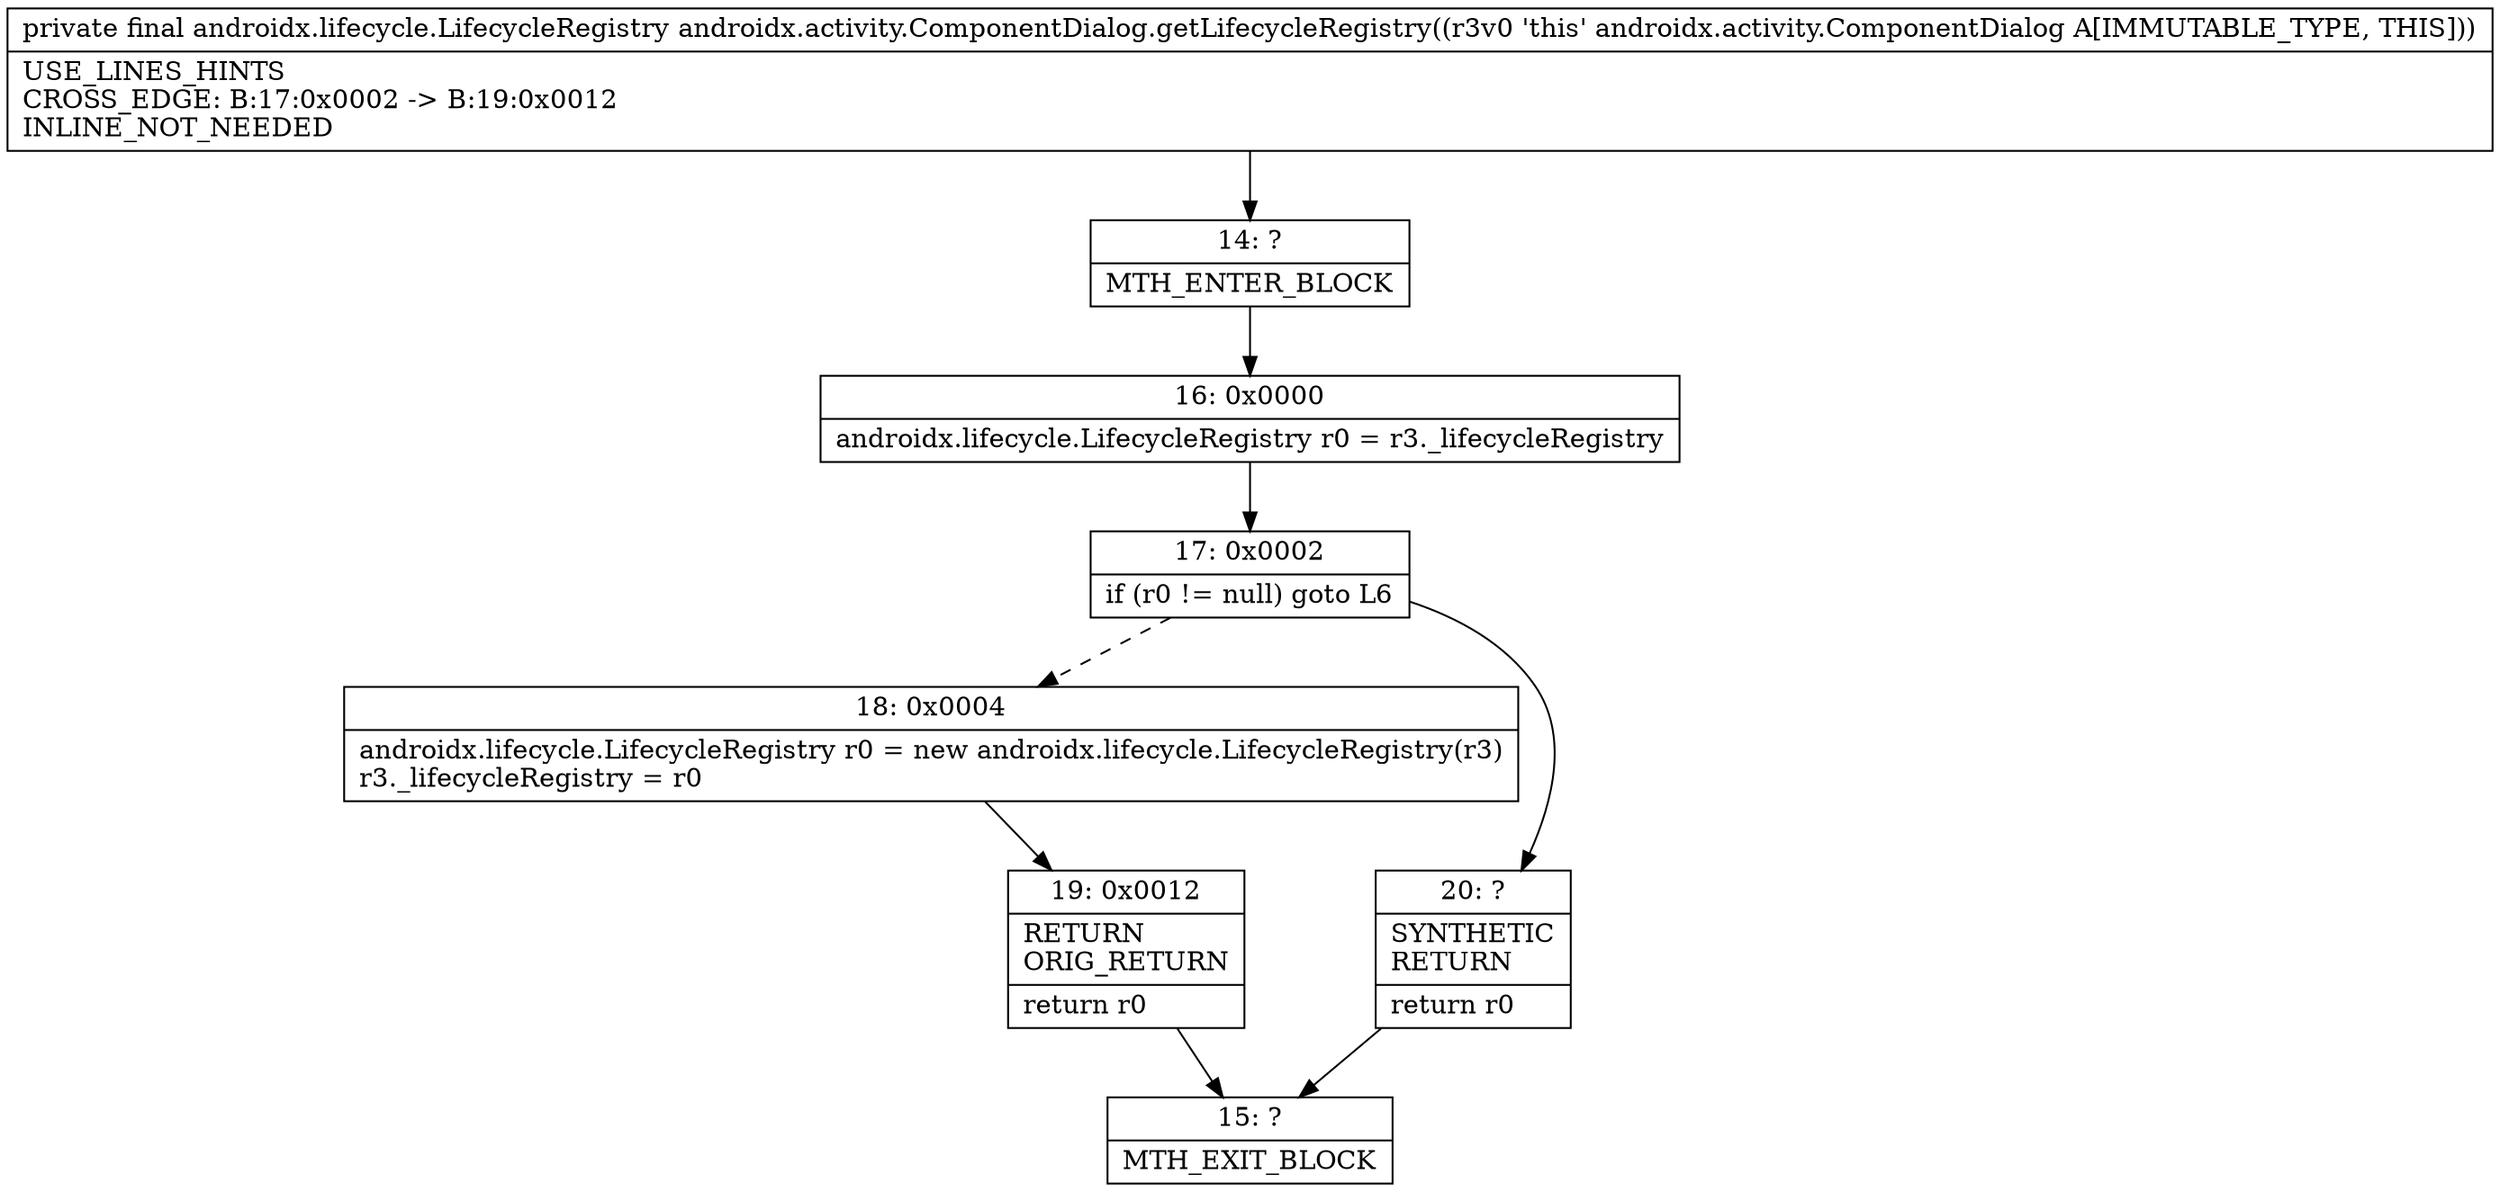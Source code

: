 digraph "CFG forandroidx.activity.ComponentDialog.getLifecycleRegistry()Landroidx\/lifecycle\/LifecycleRegistry;" {
Node_14 [shape=record,label="{14\:\ ?|MTH_ENTER_BLOCK\l}"];
Node_16 [shape=record,label="{16\:\ 0x0000|androidx.lifecycle.LifecycleRegistry r0 = r3._lifecycleRegistry\l}"];
Node_17 [shape=record,label="{17\:\ 0x0002|if (r0 != null) goto L6\l}"];
Node_18 [shape=record,label="{18\:\ 0x0004|androidx.lifecycle.LifecycleRegistry r0 = new androidx.lifecycle.LifecycleRegistry(r3)\lr3._lifecycleRegistry = r0\l}"];
Node_19 [shape=record,label="{19\:\ 0x0012|RETURN\lORIG_RETURN\l|return r0\l}"];
Node_15 [shape=record,label="{15\:\ ?|MTH_EXIT_BLOCK\l}"];
Node_20 [shape=record,label="{20\:\ ?|SYNTHETIC\lRETURN\l|return r0\l}"];
MethodNode[shape=record,label="{private final androidx.lifecycle.LifecycleRegistry androidx.activity.ComponentDialog.getLifecycleRegistry((r3v0 'this' androidx.activity.ComponentDialog A[IMMUTABLE_TYPE, THIS]))  | USE_LINES_HINTS\lCROSS_EDGE: B:17:0x0002 \-\> B:19:0x0012\lINLINE_NOT_NEEDED\l}"];
MethodNode -> Node_14;Node_14 -> Node_16;
Node_16 -> Node_17;
Node_17 -> Node_18[style=dashed];
Node_17 -> Node_20;
Node_18 -> Node_19;
Node_19 -> Node_15;
Node_20 -> Node_15;
}

